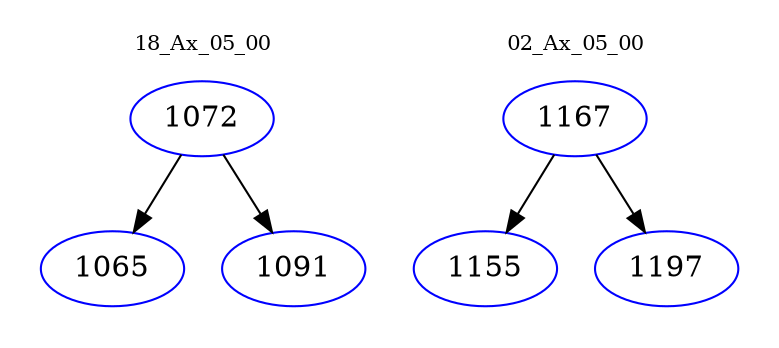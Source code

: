 digraph{
subgraph cluster_0 {
color = white
label = "18_Ax_05_00";
fontsize=10;
T0_1072 [label="1072", color="blue"]
T0_1072 -> T0_1065 [color="black"]
T0_1065 [label="1065", color="blue"]
T0_1072 -> T0_1091 [color="black"]
T0_1091 [label="1091", color="blue"]
}
subgraph cluster_1 {
color = white
label = "02_Ax_05_00";
fontsize=10;
T1_1167 [label="1167", color="blue"]
T1_1167 -> T1_1155 [color="black"]
T1_1155 [label="1155", color="blue"]
T1_1167 -> T1_1197 [color="black"]
T1_1197 [label="1197", color="blue"]
}
}
